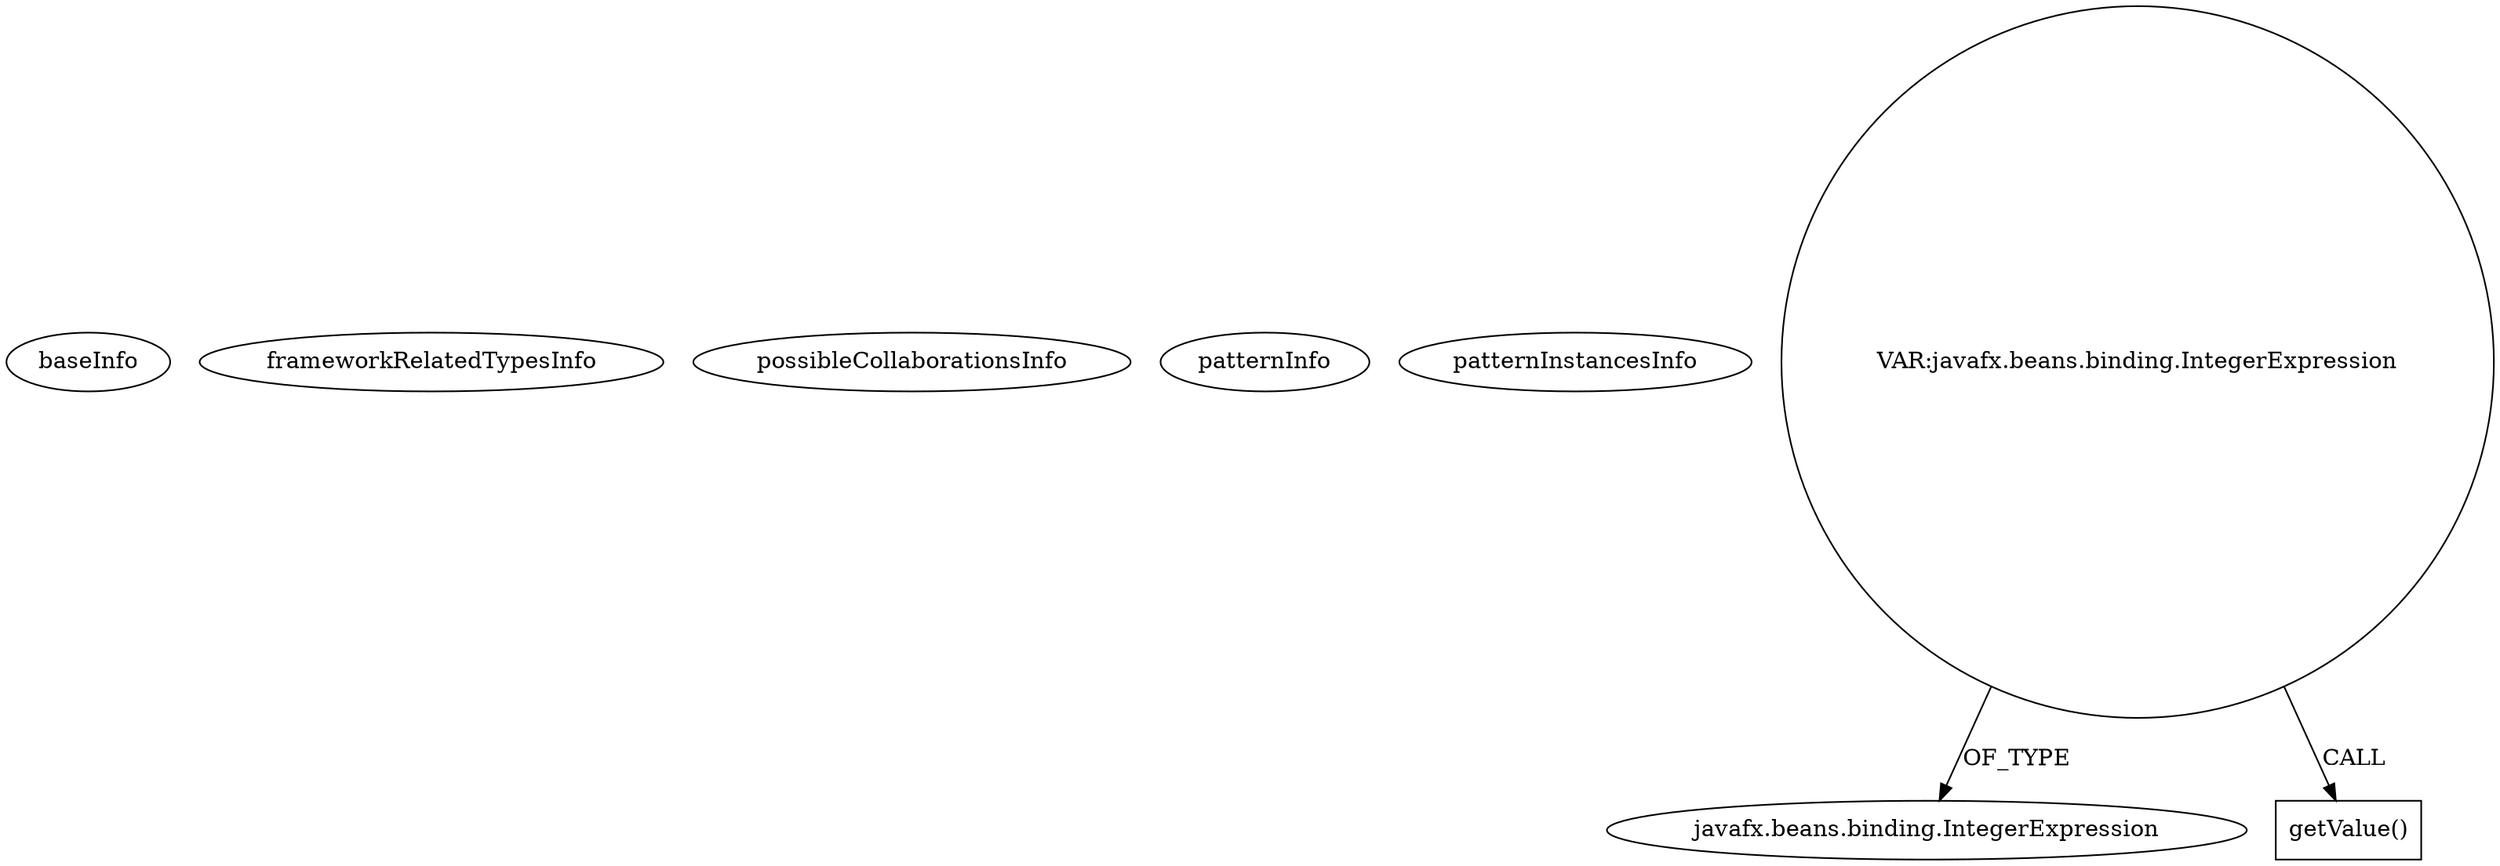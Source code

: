 digraph {
baseInfo[graphId=4183,category="pattern",isAnonymous=false,possibleRelation=false]
frameworkRelatedTypesInfo[]
possibleCollaborationsInfo[]
patternInfo[frequency=3.0,patternRootClient=null]
patternInstancesInfo[0="joelburget-miftiwac~/joelburget-miftiwac/miftiwac-master/src/Dynamic_page.java~void intializeContinueButton()~3339",1="joelburget-miftiwac~/joelburget-miftiwac/miftiwac-master/src/Dynamic_page.java~Dynamic_page~3333",2="soonzsoonz-QuickFoot~/soonzsoonz-QuickFoot/QuickFoot-master/src/application/AudioConfigModel.java~void addListenerToGenreSelectionModel()~4252"]
9[label="javafx.beans.binding.IntegerExpression",vertexType="FRAMEWORK_CLASS_TYPE",isFrameworkType=false]
7[label="VAR:javafx.beans.binding.IntegerExpression",vertexType="VARIABLE_EXPRESION",isFrameworkType=false,shape=circle]
8[label="getValue()",vertexType="INSIDE_CALL",isFrameworkType=false,shape=box]
7->8[label="CALL"]
7->9[label="OF_TYPE"]
}
